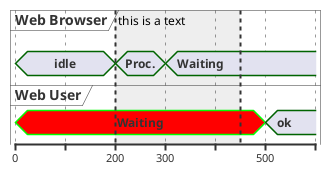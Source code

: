 {
  "sha1": "9x3s55wcf506lb2zmt3kuid5v5yxonz",
  "insertion": {
    "when": "2024-05-30T20:48:21.782Z",
    "url": "https://forum.plantuml.net/10868/highlighted-periods-in-timing-diagrams",
    "user": "plantuml@gmail.com"
  }
}
@startuml
concise "Web Browser" as WB
concise "Web User" as WU

@WB
0 is idle
+200 is Proc.
+100 is Waiting

@WU
0 is Waiting #red;line:00FF00
+500 is ok


highlight 200 to 450 : this is a text

@enduml
